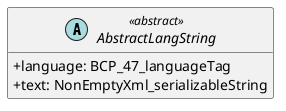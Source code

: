 @startuml
skinparam classAttributeIconSize 0
hide methods

abstract class AbstractLangString <<abstract>> {
  +language: BCP_47_languageTag 
  +text: NonEmptyXml_serializableString 
}
@enduml